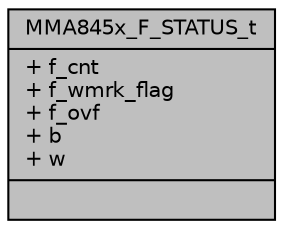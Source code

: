digraph "MMA845x_F_STATUS_t"
{
  edge [fontname="Helvetica",fontsize="10",labelfontname="Helvetica",labelfontsize="10"];
  node [fontname="Helvetica",fontsize="10",shape=record];
  Node1 [label="{MMA845x_F_STATUS_t\n|+ f_cnt\l+ f_wmrk_flag\l+ f_ovf\l+ b\l+ w\l|}",height=0.2,width=0.4,color="black", fillcolor="grey75", style="filled", fontcolor="black"];
}
